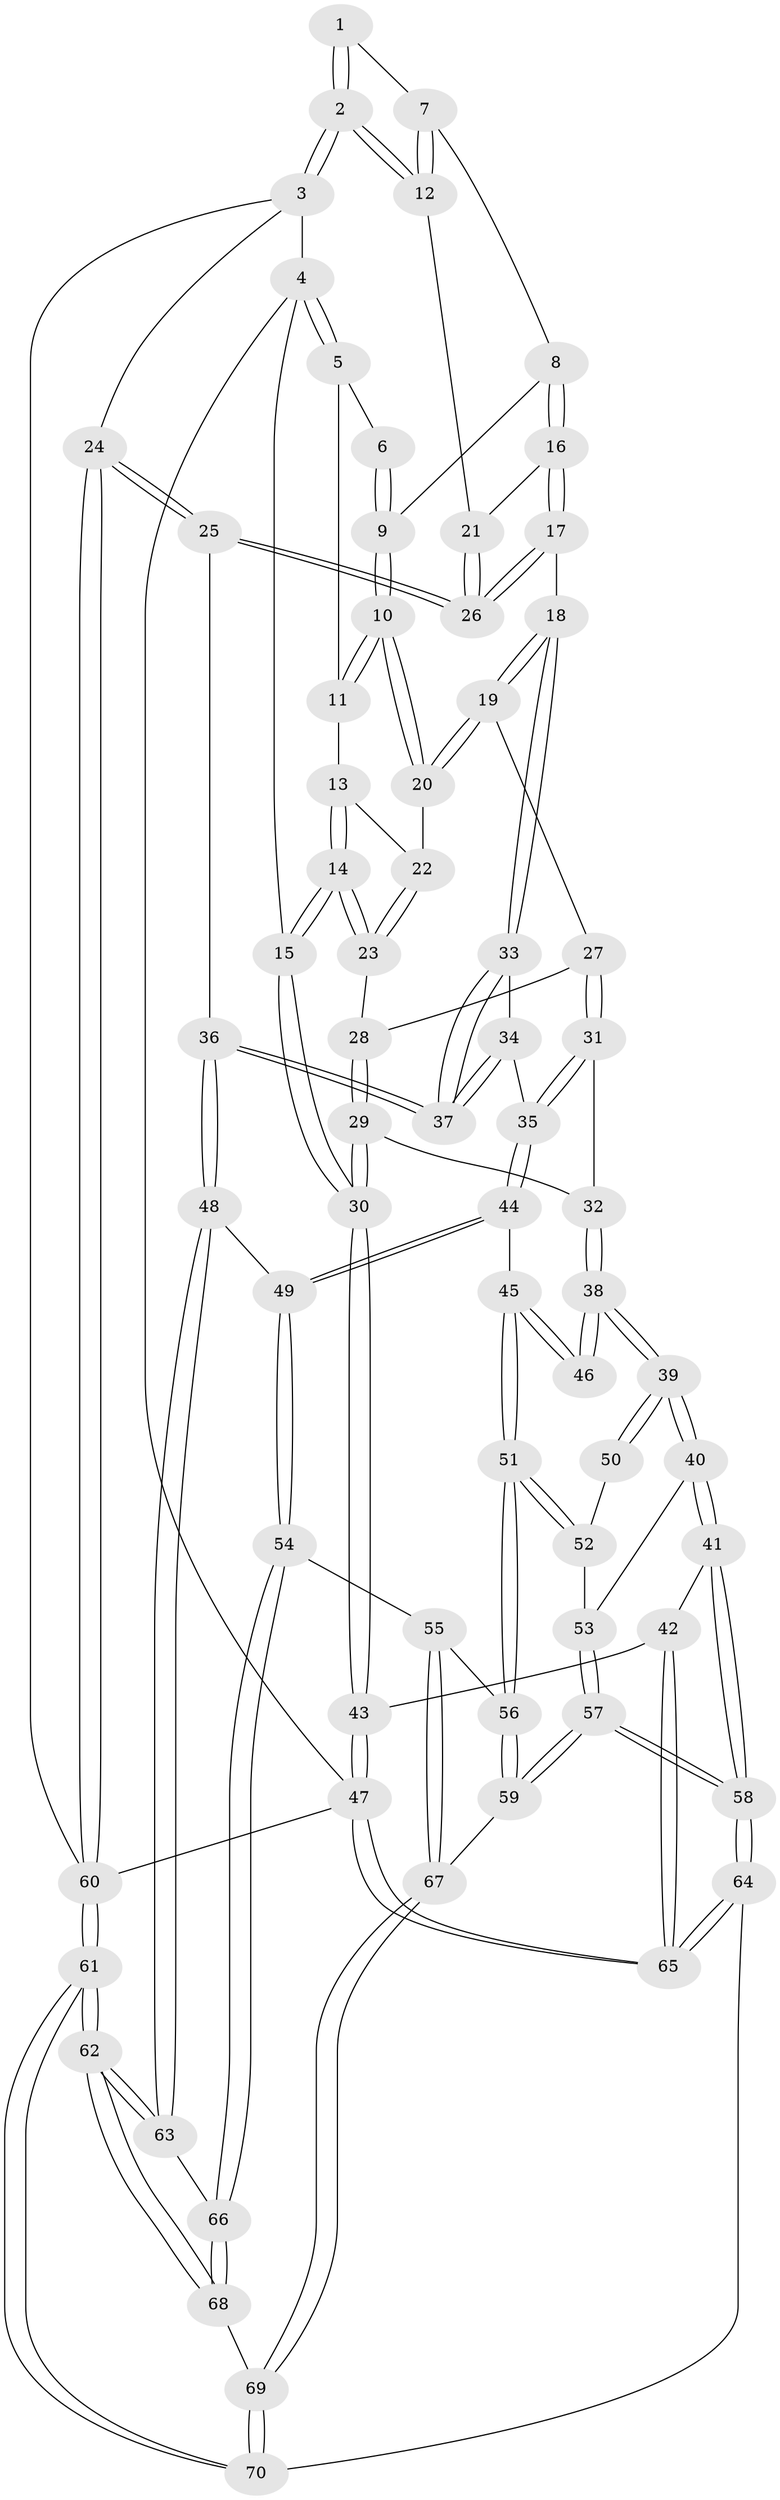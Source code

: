 // Generated by graph-tools (version 1.1) at 2025/00/03/09/25 05:00:24]
// undirected, 70 vertices, 172 edges
graph export_dot {
graph [start="1"]
  node [color=gray90,style=filled];
  1 [pos="+0.6085119503554725+0"];
  2 [pos="+1+0"];
  3 [pos="+1+0"];
  4 [pos="+0+0"];
  5 [pos="+0.3451607653178769+0"];
  6 [pos="+0.5976207282024191+0"];
  7 [pos="+0.749234535961913+0.08172292937125672"];
  8 [pos="+0.650246313401665+0.1517297624347601"];
  9 [pos="+0.5795187266264422+0.10908052087394308"];
  10 [pos="+0.5114454205331543+0.15484075770653982"];
  11 [pos="+0.35709981749548814+0.0549119459063433"];
  12 [pos="+0.8945068496700798+0.12486194564372503"];
  13 [pos="+0.31076022955873783+0.13867196739219823"];
  14 [pos="+0.059853082136174574+0.2833500263803222"];
  15 [pos="+0+0.3243612430589776"];
  16 [pos="+0.6893336954786126+0.2402579082437984"];
  17 [pos="+0.6592278617846994+0.3316724088745537"];
  18 [pos="+0.6030123617486636+0.3678569780636546"];
  19 [pos="+0.5129025127073098+0.3336254022984051"];
  20 [pos="+0.49558948184080304+0.21869534340945576"];
  21 [pos="+0.8774861329118449+0.17255873079060502"];
  22 [pos="+0.3665395919879344+0.20228096518923866"];
  23 [pos="+0.365594065947405+0.3141828059585931"];
  24 [pos="+1+0.5728477104094712"];
  25 [pos="+1+0.571042403555125"];
  26 [pos="+0.9126347066436111+0.4026470440758361"];
  27 [pos="+0.4425687493784191+0.3613007279780863"];
  28 [pos="+0.43618808397276493+0.360427877428514"];
  29 [pos="+0.2311229646612464+0.4935793577409531"];
  30 [pos="+0+0.4129681613727892"];
  31 [pos="+0.42616585966122866+0.5478728098079504"];
  32 [pos="+0.3238181177011684+0.5618296306126013"];
  33 [pos="+0.6074128804772164+0.4003471528638835"];
  34 [pos="+0.5649160904002705+0.5752030232569545"];
  35 [pos="+0.5310267139197736+0.607468628428736"];
  36 [pos="+0.932349633153457+0.6290374353728208"];
  37 [pos="+0.8583258502885056+0.6027548405746433"];
  38 [pos="+0.3201066127379926+0.6632920171559177"];
  39 [pos="+0.26649655971914377+0.740197814264376"];
  40 [pos="+0.2642031361811096+0.7420859654500852"];
  41 [pos="+0.19646312944409408+0.7577090695011975"];
  42 [pos="+0.04280383554986615+0.7010460419064353"];
  43 [pos="+0+0.6120442325072629"];
  44 [pos="+0.5277320567543833+0.7136527011089335"];
  45 [pos="+0.5256759659084501+0.7157806445911883"];
  46 [pos="+0.4583755871209999+0.7090110853225964"];
  47 [pos="+0+1"];
  48 [pos="+0.8803183649470739+0.69814464273453"];
  49 [pos="+0.6839865549480982+0.7628189722487979"];
  50 [pos="+0.3570206879994633+0.752107023963035"];
  51 [pos="+0.49977357896185937+0.7857072841678746"];
  52 [pos="+0.39867807519955817+0.7988054594590682"];
  53 [pos="+0.34322561004895585+0.8304796415332085"];
  54 [pos="+0.6663756255144213+0.8599245337956603"];
  55 [pos="+0.6469786663966307+0.876187062554917"];
  56 [pos="+0.49946940510191673+0.8063579922237353"];
  57 [pos="+0.3582845534921659+1"];
  58 [pos="+0.31527441850666826+1"];
  59 [pos="+0.4909260760346626+0.8731119947084457"];
  60 [pos="+1+1"];
  61 [pos="+0.9273775954944878+1"];
  62 [pos="+0.904940467244132+1"];
  63 [pos="+0.8621655610728544+0.853005534835482"];
  64 [pos="+0.3142959365985462+1"];
  65 [pos="+0.22774572719011948+1"];
  66 [pos="+0.710227664265365+0.9027086997596868"];
  67 [pos="+0.6169304985971801+0.9153552663914816"];
  68 [pos="+0.7165466087459271+0.9798726962989257"];
  69 [pos="+0.6207628447891901+0.9418777865397292"];
  70 [pos="+0.45327220783575134+1"];
  1 -- 2;
  1 -- 2;
  1 -- 7;
  2 -- 3;
  2 -- 3;
  2 -- 12;
  2 -- 12;
  3 -- 4;
  3 -- 24;
  3 -- 60;
  4 -- 5;
  4 -- 5;
  4 -- 15;
  4 -- 47;
  5 -- 6;
  5 -- 11;
  6 -- 9;
  6 -- 9;
  7 -- 8;
  7 -- 12;
  7 -- 12;
  8 -- 9;
  8 -- 16;
  8 -- 16;
  9 -- 10;
  9 -- 10;
  10 -- 11;
  10 -- 11;
  10 -- 20;
  10 -- 20;
  11 -- 13;
  12 -- 21;
  13 -- 14;
  13 -- 14;
  13 -- 22;
  14 -- 15;
  14 -- 15;
  14 -- 23;
  14 -- 23;
  15 -- 30;
  15 -- 30;
  16 -- 17;
  16 -- 17;
  16 -- 21;
  17 -- 18;
  17 -- 26;
  17 -- 26;
  18 -- 19;
  18 -- 19;
  18 -- 33;
  18 -- 33;
  19 -- 20;
  19 -- 20;
  19 -- 27;
  20 -- 22;
  21 -- 26;
  21 -- 26;
  22 -- 23;
  22 -- 23;
  23 -- 28;
  24 -- 25;
  24 -- 25;
  24 -- 60;
  24 -- 60;
  25 -- 26;
  25 -- 26;
  25 -- 36;
  27 -- 28;
  27 -- 31;
  27 -- 31;
  28 -- 29;
  28 -- 29;
  29 -- 30;
  29 -- 30;
  29 -- 32;
  30 -- 43;
  30 -- 43;
  31 -- 32;
  31 -- 35;
  31 -- 35;
  32 -- 38;
  32 -- 38;
  33 -- 34;
  33 -- 37;
  33 -- 37;
  34 -- 35;
  34 -- 37;
  34 -- 37;
  35 -- 44;
  35 -- 44;
  36 -- 37;
  36 -- 37;
  36 -- 48;
  36 -- 48;
  38 -- 39;
  38 -- 39;
  38 -- 46;
  38 -- 46;
  39 -- 40;
  39 -- 40;
  39 -- 50;
  39 -- 50;
  40 -- 41;
  40 -- 41;
  40 -- 53;
  41 -- 42;
  41 -- 58;
  41 -- 58;
  42 -- 43;
  42 -- 65;
  42 -- 65;
  43 -- 47;
  43 -- 47;
  44 -- 45;
  44 -- 49;
  44 -- 49;
  45 -- 46;
  45 -- 46;
  45 -- 51;
  45 -- 51;
  47 -- 65;
  47 -- 65;
  47 -- 60;
  48 -- 49;
  48 -- 63;
  48 -- 63;
  49 -- 54;
  49 -- 54;
  50 -- 52;
  51 -- 52;
  51 -- 52;
  51 -- 56;
  51 -- 56;
  52 -- 53;
  53 -- 57;
  53 -- 57;
  54 -- 55;
  54 -- 66;
  54 -- 66;
  55 -- 56;
  55 -- 67;
  55 -- 67;
  56 -- 59;
  56 -- 59;
  57 -- 58;
  57 -- 58;
  57 -- 59;
  57 -- 59;
  58 -- 64;
  58 -- 64;
  59 -- 67;
  60 -- 61;
  60 -- 61;
  61 -- 62;
  61 -- 62;
  61 -- 70;
  61 -- 70;
  62 -- 63;
  62 -- 63;
  62 -- 68;
  62 -- 68;
  63 -- 66;
  64 -- 65;
  64 -- 65;
  64 -- 70;
  66 -- 68;
  66 -- 68;
  67 -- 69;
  67 -- 69;
  68 -- 69;
  69 -- 70;
  69 -- 70;
}
